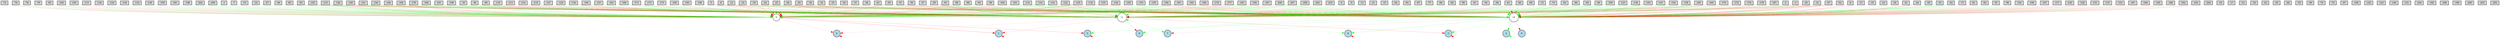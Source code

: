 digraph {
	node [fontsize=9 height=0.2 shape=circle width=0.2]
	-1 [fillcolor=lightgray shape=box style=filled]
	-2 [fillcolor=lightgray shape=box style=filled]
	-3 [fillcolor=lightgray shape=box style=filled]
	-4 [fillcolor=lightgray shape=box style=filled]
	-5 [fillcolor=lightgray shape=box style=filled]
	-6 [fillcolor=lightgray shape=box style=filled]
	-7 [fillcolor=lightgray shape=box style=filled]
	-8 [fillcolor=lightgray shape=box style=filled]
	-9 [fillcolor=lightgray shape=box style=filled]
	-10 [fillcolor=lightgray shape=box style=filled]
	-11 [fillcolor=lightgray shape=box style=filled]
	-12 [fillcolor=lightgray shape=box style=filled]
	-13 [fillcolor=lightgray shape=box style=filled]
	-14 [fillcolor=lightgray shape=box style=filled]
	-15 [fillcolor=lightgray shape=box style=filled]
	-16 [fillcolor=lightgray shape=box style=filled]
	-17 [fillcolor=lightgray shape=box style=filled]
	-18 [fillcolor=lightgray shape=box style=filled]
	-19 [fillcolor=lightgray shape=box style=filled]
	-20 [fillcolor=lightgray shape=box style=filled]
	-21 [fillcolor=lightgray shape=box style=filled]
	-22 [fillcolor=lightgray shape=box style=filled]
	-23 [fillcolor=lightgray shape=box style=filled]
	-24 [fillcolor=lightgray shape=box style=filled]
	-25 [fillcolor=lightgray shape=box style=filled]
	-26 [fillcolor=lightgray shape=box style=filled]
	-27 [fillcolor=lightgray shape=box style=filled]
	-28 [fillcolor=lightgray shape=box style=filled]
	-29 [fillcolor=lightgray shape=box style=filled]
	-30 [fillcolor=lightgray shape=box style=filled]
	-31 [fillcolor=lightgray shape=box style=filled]
	-32 [fillcolor=lightgray shape=box style=filled]
	-33 [fillcolor=lightgray shape=box style=filled]
	-34 [fillcolor=lightgray shape=box style=filled]
	-35 [fillcolor=lightgray shape=box style=filled]
	-36 [fillcolor=lightgray shape=box style=filled]
	-37 [fillcolor=lightgray shape=box style=filled]
	-38 [fillcolor=lightgray shape=box style=filled]
	-39 [fillcolor=lightgray shape=box style=filled]
	-40 [fillcolor=lightgray shape=box style=filled]
	-41 [fillcolor=lightgray shape=box style=filled]
	-42 [fillcolor=lightgray shape=box style=filled]
	-43 [fillcolor=lightgray shape=box style=filled]
	-44 [fillcolor=lightgray shape=box style=filled]
	-45 [fillcolor=lightgray shape=box style=filled]
	-46 [fillcolor=lightgray shape=box style=filled]
	-47 [fillcolor=lightgray shape=box style=filled]
	-48 [fillcolor=lightgray shape=box style=filled]
	-49 [fillcolor=lightgray shape=box style=filled]
	-50 [fillcolor=lightgray shape=box style=filled]
	-51 [fillcolor=lightgray shape=box style=filled]
	-52 [fillcolor=lightgray shape=box style=filled]
	-53 [fillcolor=lightgray shape=box style=filled]
	-54 [fillcolor=lightgray shape=box style=filled]
	-55 [fillcolor=lightgray shape=box style=filled]
	-56 [fillcolor=lightgray shape=box style=filled]
	-57 [fillcolor=lightgray shape=box style=filled]
	-58 [fillcolor=lightgray shape=box style=filled]
	-59 [fillcolor=lightgray shape=box style=filled]
	-60 [fillcolor=lightgray shape=box style=filled]
	-61 [fillcolor=lightgray shape=box style=filled]
	-62 [fillcolor=lightgray shape=box style=filled]
	-63 [fillcolor=lightgray shape=box style=filled]
	-64 [fillcolor=lightgray shape=box style=filled]
	-65 [fillcolor=lightgray shape=box style=filled]
	-66 [fillcolor=lightgray shape=box style=filled]
	-67 [fillcolor=lightgray shape=box style=filled]
	-68 [fillcolor=lightgray shape=box style=filled]
	-69 [fillcolor=lightgray shape=box style=filled]
	-70 [fillcolor=lightgray shape=box style=filled]
	-71 [fillcolor=lightgray shape=box style=filled]
	-72 [fillcolor=lightgray shape=box style=filled]
	-73 [fillcolor=lightgray shape=box style=filled]
	-74 [fillcolor=lightgray shape=box style=filled]
	-75 [fillcolor=lightgray shape=box style=filled]
	-76 [fillcolor=lightgray shape=box style=filled]
	-77 [fillcolor=lightgray shape=box style=filled]
	-78 [fillcolor=lightgray shape=box style=filled]
	-79 [fillcolor=lightgray shape=box style=filled]
	-80 [fillcolor=lightgray shape=box style=filled]
	-81 [fillcolor=lightgray shape=box style=filled]
	-82 [fillcolor=lightgray shape=box style=filled]
	-83 [fillcolor=lightgray shape=box style=filled]
	-84 [fillcolor=lightgray shape=box style=filled]
	-85 [fillcolor=lightgray shape=box style=filled]
	-86 [fillcolor=lightgray shape=box style=filled]
	-87 [fillcolor=lightgray shape=box style=filled]
	-88 [fillcolor=lightgray shape=box style=filled]
	-89 [fillcolor=lightgray shape=box style=filled]
	-90 [fillcolor=lightgray shape=box style=filled]
	-91 [fillcolor=lightgray shape=box style=filled]
	-92 [fillcolor=lightgray shape=box style=filled]
	-93 [fillcolor=lightgray shape=box style=filled]
	-94 [fillcolor=lightgray shape=box style=filled]
	-95 [fillcolor=lightgray shape=box style=filled]
	-96 [fillcolor=lightgray shape=box style=filled]
	-97 [fillcolor=lightgray shape=box style=filled]
	-98 [fillcolor=lightgray shape=box style=filled]
	-99 [fillcolor=lightgray shape=box style=filled]
	-100 [fillcolor=lightgray shape=box style=filled]
	-101 [fillcolor=lightgray shape=box style=filled]
	-102 [fillcolor=lightgray shape=box style=filled]
	-103 [fillcolor=lightgray shape=box style=filled]
	-104 [fillcolor=lightgray shape=box style=filled]
	-105 [fillcolor=lightgray shape=box style=filled]
	-106 [fillcolor=lightgray shape=box style=filled]
	-107 [fillcolor=lightgray shape=box style=filled]
	-108 [fillcolor=lightgray shape=box style=filled]
	-109 [fillcolor=lightgray shape=box style=filled]
	-110 [fillcolor=lightgray shape=box style=filled]
	-111 [fillcolor=lightgray shape=box style=filled]
	-112 [fillcolor=lightgray shape=box style=filled]
	-113 [fillcolor=lightgray shape=box style=filled]
	-114 [fillcolor=lightgray shape=box style=filled]
	-115 [fillcolor=lightgray shape=box style=filled]
	-116 [fillcolor=lightgray shape=box style=filled]
	-117 [fillcolor=lightgray shape=box style=filled]
	-118 [fillcolor=lightgray shape=box style=filled]
	-119 [fillcolor=lightgray shape=box style=filled]
	-120 [fillcolor=lightgray shape=box style=filled]
	-121 [fillcolor=lightgray shape=box style=filled]
	-122 [fillcolor=lightgray shape=box style=filled]
	-123 [fillcolor=lightgray shape=box style=filled]
	-124 [fillcolor=lightgray shape=box style=filled]
	-125 [fillcolor=lightgray shape=box style=filled]
	-126 [fillcolor=lightgray shape=box style=filled]
	-127 [fillcolor=lightgray shape=box style=filled]
	-128 [fillcolor=lightgray shape=box style=filled]
	-129 [fillcolor=lightgray shape=box style=filled]
	-130 [fillcolor=lightgray shape=box style=filled]
	-131 [fillcolor=lightgray shape=box style=filled]
	-132 [fillcolor=lightgray shape=box style=filled]
	-133 [fillcolor=lightgray shape=box style=filled]
	-134 [fillcolor=lightgray shape=box style=filled]
	-135 [fillcolor=lightgray shape=box style=filled]
	-136 [fillcolor=lightgray shape=box style=filled]
	-137 [fillcolor=lightgray shape=box style=filled]
	-138 [fillcolor=lightgray shape=box style=filled]
	-139 [fillcolor=lightgray shape=box style=filled]
	-140 [fillcolor=lightgray shape=box style=filled]
	-141 [fillcolor=lightgray shape=box style=filled]
	-142 [fillcolor=lightgray shape=box style=filled]
	-143 [fillcolor=lightgray shape=box style=filled]
	-144 [fillcolor=lightgray shape=box style=filled]
	-145 [fillcolor=lightgray shape=box style=filled]
	-146 [fillcolor=lightgray shape=box style=filled]
	-147 [fillcolor=lightgray shape=box style=filled]
	-148 [fillcolor=lightgray shape=box style=filled]
	-149 [fillcolor=lightgray shape=box style=filled]
	-150 [fillcolor=lightgray shape=box style=filled]
	-151 [fillcolor=lightgray shape=box style=filled]
	-152 [fillcolor=lightgray shape=box style=filled]
	-153 [fillcolor=lightgray shape=box style=filled]
	-154 [fillcolor=lightgray shape=box style=filled]
	-155 [fillcolor=lightgray shape=box style=filled]
	-156 [fillcolor=lightgray shape=box style=filled]
	-157 [fillcolor=lightgray shape=box style=filled]
	-158 [fillcolor=lightgray shape=box style=filled]
	-159 [fillcolor=lightgray shape=box style=filled]
	-160 [fillcolor=lightgray shape=box style=filled]
	-161 [fillcolor=lightgray shape=box style=filled]
	-162 [fillcolor=lightgray shape=box style=filled]
	-163 [fillcolor=lightgray shape=box style=filled]
	-164 [fillcolor=lightgray shape=box style=filled]
	-165 [fillcolor=lightgray shape=box style=filled]
	-166 [fillcolor=lightgray shape=box style=filled]
	-167 [fillcolor=lightgray shape=box style=filled]
	-168 [fillcolor=lightgray shape=box style=filled]
	-169 [fillcolor=lightgray shape=box style=filled]
	-170 [fillcolor=lightgray shape=box style=filled]
	-171 [fillcolor=lightgray shape=box style=filled]
	-172 [fillcolor=lightgray shape=box style=filled]
	-173 [fillcolor=lightgray shape=box style=filled]
	-174 [fillcolor=lightgray shape=box style=filled]
	-175 [fillcolor=lightgray shape=box style=filled]
	-176 [fillcolor=lightgray shape=box style=filled]
	-177 [fillcolor=lightgray shape=box style=filled]
	-178 [fillcolor=lightgray shape=box style=filled]
	-179 [fillcolor=lightgray shape=box style=filled]
	-180 [fillcolor=lightgray shape=box style=filled]
	-181 [fillcolor=lightgray shape=box style=filled]
	-182 [fillcolor=lightgray shape=box style=filled]
	-183 [fillcolor=lightgray shape=box style=filled]
	-184 [fillcolor=lightgray shape=box style=filled]
	-185 [fillcolor=lightgray shape=box style=filled]
	-186 [fillcolor=lightgray shape=box style=filled]
	-187 [fillcolor=lightgray shape=box style=filled]
	-188 [fillcolor=lightgray shape=box style=filled]
	-189 [fillcolor=lightgray shape=box style=filled]
	-190 [fillcolor=lightgray shape=box style=filled]
	-191 [fillcolor=lightgray shape=box style=filled]
	-192 [fillcolor=lightgray shape=box style=filled]
	-193 [fillcolor=lightgray shape=box style=filled]
	-194 [fillcolor=lightgray shape=box style=filled]
	-195 [fillcolor=lightgray shape=box style=filled]
	-196 [fillcolor=lightgray shape=box style=filled]
	-197 [fillcolor=lightgray shape=box style=filled]
	-198 [fillcolor=lightgray shape=box style=filled]
	-199 [fillcolor=lightgray shape=box style=filled]
	-200 [fillcolor=lightgray shape=box style=filled]
	-201 [fillcolor=lightgray shape=box style=filled]
	-202 [fillcolor=lightgray shape=box style=filled]
	-203 [fillcolor=lightgray shape=box style=filled]
	-204 [fillcolor=lightgray shape=box style=filled]
	-205 [fillcolor=lightgray shape=box style=filled]
	-206 [fillcolor=lightgray shape=box style=filled]
	-207 [fillcolor=lightgray shape=box style=filled]
	-208 [fillcolor=lightgray shape=box style=filled]
	-209 [fillcolor=lightgray shape=box style=filled]
	-210 [fillcolor=lightgray shape=box style=filled]
	0 [fillcolor=lightblue style=filled]
	1 [fillcolor=lightblue style=filled]
	2 [fillcolor=lightblue style=filled]
	3 [fillcolor=lightblue style=filled]
	4 [fillcolor=lightblue style=filled]
	5 [fillcolor=lightblue style=filled]
	6 [fillcolor=lightblue style=filled]
	7 [fillcolor=lightblue style=filled]
	8 [fillcolor=lightblue style=filled]
	9 [fillcolor=white style=filled]
	10 [fillcolor=white style=filled]
	11 [fillcolor=white style=filled]
	-116 -> 10 [color=green penwidth=0.43115085334615155 style=solid]
	-166 -> 10 [color=red penwidth=0.21855808643865599 style=solid]
	-28 -> 10 [color=red penwidth=0.23594715157851387 style=solid]
	-109 -> 10 [color=green penwidth=0.5189036376296605 style=solid]
	-130 -> 9 [color=green penwidth=0.3546002184958251 style=solid]
	-96 -> 10 [color=green penwidth=0.10737481873825179 style=solid]
	-2 -> 11 [color=green penwidth=0.3591905640877153 style=solid]
	-3 -> 10 [color=green penwidth=0.3931582451340502 style=solid]
	-59 -> 10 [color=green penwidth=0.35451907361840984 style=solid]
	-194 -> 9 [color=red penwidth=0.24054655748230816 style=solid]
	-67 -> 11 [color=green penwidth=0.4538611274748383 style=solid]
	-206 -> 11 [color=green penwidth=0.12200210723946703 style=solid]
	-206 -> 10 [color=green penwidth=0.49689569184826365 style=solid]
	-74 -> 11 [color=green penwidth=0.18911204086264935 style=solid]
	-86 -> 11 [color=red penwidth=0.12468482028660693 style=solid]
	-101 -> 10 [color=green penwidth=0.3005175053205269 style=solid]
	-126 -> 11 [color=green penwidth=0.17693996382376337 style=solid]
	10 -> 5 [color=green penwidth=0.24076882289838097 style=solid]
	-155 -> 9 [color=green penwidth=0.2071352042496676 style=solid]
	-179 -> 10 [color=red penwidth=0.3925933548954019 style=solid]
	-31 -> 11 [color=green penwidth=0.30073503869273105 style=solid]
	-109 -> 11 [color=green penwidth=0.24669744599045157 style=solid]
	-160 -> 9 [color=red penwidth=0.4965592393675883 style=solid]
	-107 -> 10 [color=green penwidth=0.49635765734026105 style=solid]
	-38 -> 9 [color=green penwidth=0.1932277481995791 style=solid]
	-92 -> 11 [color=red penwidth=0.12396782894102458 style=solid]
	-119 -> 11 [color=green penwidth=0.2750973972368942 style=solid]
	-121 -> 9 [color=green penwidth=0.329724953178479 style=solid]
	-29 -> 10 [color=green penwidth=0.26513963028784415 style=solid]
	-166 -> 9 [color=red penwidth=0.21118251439015712 style=solid]
	-121 -> 11 [color=green penwidth=0.25932715071774254 style=solid]
	-50 -> 11 [color=green penwidth=0.1376544965447111 style=solid]
	-112 -> 9 [color=red penwidth=0.11063347621262087 style=solid]
	-103 -> 11 [color=green penwidth=0.30408293276737314 style=solid]
	-85 -> 11 [color=red penwidth=0.29225342862475123 style=solid]
	-169 -> 10 [color=red penwidth=0.14853725966133008 style=solid]
	-61 -> 11 [color=green penwidth=0.28369035658024544 style=solid]
	-131 -> 10 [color=red penwidth=0.3712020451580341 style=solid]
	-76 -> 9 [color=green penwidth=0.33524815238905276 style=solid]
	-85 -> 9 [color=red penwidth=0.21257457486008935 style=solid]
	-128 -> 10 [color=red penwidth=0.21792499085225325 style=solid]
	-21 -> 11 [color=red penwidth=0.1989541559664053 style=solid]
	11 -> 6 [color=red penwidth=0.25967664027282844 style=solid]
	-46 -> 9 [color=green penwidth=0.2942540415708751 style=solid]
	-62 -> 10 [color=green penwidth=0.6370704018811763 style=solid]
	-174 -> 10 [color=green penwidth=0.30863686955017916 style=solid]
	-159 -> 9 [color=green penwidth=0.2126500626689345 style=solid]
	-197 -> 10 [color=green penwidth=0.20643354646025097 style=solid]
	5 -> 5 [color=red penwidth=0.24220233394325294 style=solid]
	-204 -> 10 [color=red penwidth=0.16023769512348923 style=solid]
	-115 -> 11 [color=red penwidth=0.2881813064919615 style=solid]
	-147 -> 10 [color=green penwidth=0.27883073935673414 style=solid]
	-66 -> 10 [color=green penwidth=0.23288674683600058 style=solid]
	-57 -> 9 [color=red penwidth=0.14109443656399373 style=solid]
	-133 -> 9 [color=green penwidth=0.17080967686050041 style=solid]
	-3 -> 11 [color=red penwidth=0.2694628222992854 style=solid]
	-27 -> 9 [color=green penwidth=0.1355721946517311 style=solid]
	-54 -> 10 [color=green penwidth=0.14892694715162524 style=solid]
	-4 -> 11 [color=green penwidth=0.2669123918185222 style=solid]
	-61 -> 10 [color=red penwidth=0.1295102642068547 style=solid]
	-179 -> 11 [color=green penwidth=0.2472477909752639 style=solid]
	-207 -> 10 [color=green penwidth=0.17320134430324843 style=solid]
	-2 -> 10 [color=green penwidth=0.14433878103774722 style=solid]
	-149 -> 11 [color=green penwidth=0.4862188236433559 style=solid]
	-160 -> 11 [color=green penwidth=0.37387291705692494 style=solid]
	-123 -> 11 [color=green penwidth=0.17800600836346503 style=solid]
	-28 -> 11 [color=red penwidth=0.30248049617941 style=solid]
	-14 -> 9 [color=green penwidth=0.13346657407843399 style=solid]
	-146 -> 11 [color=red penwidth=0.18693718035346898 style=solid]
	-59 -> 9 [color=red penwidth=0.1711021172992207 style=solid]
	-127 -> 11 [color=green penwidth=0.22519236723993744 style=solid]
	-172 -> 10 [color=red penwidth=0.10287783395550217 style=solid]
	-31 -> 10 [color=red penwidth=0.5596795719122979 style=solid]
	-170 -> 10 [color=green penwidth=0.11253187748768739 style=solid]
	-72 -> 10 [color=green penwidth=0.12091466444602442 style=solid]
	-102 -> 10 [color=red penwidth=0.12212086930877752 style=solid]
	-56 -> 9 [color=green penwidth=0.24263841399505698 style=solid]
	-81 -> 10 [color=red penwidth=0.16680747134104884 style=solid]
	-180 -> 9 [color=green penwidth=0.23367459656338838 style=solid]
	-192 -> 10 [color=green penwidth=0.15003570701884428 style=solid]
	8 -> 8 [color=red penwidth=0.2149936752794333 style=solid]
	-51 -> 9 [color=green penwidth=0.2674658539785132 style=solid]
	-155 -> 11 [color=green penwidth=0.28470604416077416 style=solid]
	-156 -> 9 [color=green penwidth=0.31543949235873764 style=solid]
	-140 -> 11 [color=red penwidth=0.44203659318660826 style=solid]
	-155 -> 10 [color=red penwidth=0.3844426677975603 style=solid]
	-9 -> 11 [color=green penwidth=0.2652607115709904 style=solid]
	-15 -> 9 [color=green penwidth=0.21413759640713464 style=solid]
	-196 -> 11 [color=green penwidth=0.24777648707847041 style=solid]
	-16 -> 9 [color=green penwidth=0.3281431151774155 style=solid]
	-56 -> 10 [color=green penwidth=0.283049800956499 style=solid]
	-58 -> 10 [color=green penwidth=0.1781688773018001 style=solid]
	-208 -> 9 [color=green penwidth=0.40454634002628664 style=solid]
	-44 -> 10 [color=red penwidth=0.5537557389105688 style=solid]
	-53 -> 10 [color=green penwidth=0.4155810646924837 style=solid]
	-175 -> 11 [color=green penwidth=0.17567585120936213 style=solid]
	-36 -> 9 [color=green penwidth=0.3418672669409706 style=solid]
	-111 -> 9 [color=green penwidth=0.16813827836721465 style=solid]
	-138 -> 11 [color=green penwidth=0.22413813107071517 style=solid]
	-101 -> 9 [color=green penwidth=0.3691508545169785 style=solid]
	-201 -> 11 [color=green penwidth=0.39181376015890146 style=solid]
	-5 -> 9 [color=red penwidth=0.17966648081949732 style=solid]
	10 -> 7 [color=red penwidth=0.13899466307256325 style=solid]
	-73 -> 9 [color=red penwidth=0.28500256471446805 style=solid]
	-157 -> 11 [color=green penwidth=0.3749115500906113 style=solid]
	-110 -> 11 [color=red penwidth=0.2839568537340499 style=solid]
	-64 -> 11 [color=green penwidth=0.12431857029558538 style=solid]
	-58 -> 11 [color=red penwidth=0.2685186631984782 style=solid]
	-136 -> 9 [color=red penwidth=0.1065438094421304 style=solid]
	-12 -> 9 [color=red penwidth=0.21951793573151712 style=solid]
	-125 -> 10 [color=green penwidth=0.21803635903653312 style=solid]
	-207 -> 11 [color=red penwidth=0.13127268581723067 style=solid]
	-50 -> 10 [color=red penwidth=0.32411412802597894 style=solid]
	-94 -> 10 [color=green penwidth=0.15802297962738668 style=solid]
	-68 -> 9 [color=red penwidth=0.31882122096616483 style=solid]
	-37 -> 10 [color=green penwidth=0.19911700767713458 style=solid]
	-185 -> 10 [color=green penwidth=0.15720633943704992 style=solid]
	-20 -> 11 [color=red penwidth=0.25902343562373265 style=solid]
	-99 -> 11 [color=green penwidth=0.3994388635607947 style=solid]
	-93 -> 11 [color=green penwidth=0.17358732010431221 style=solid]
	-139 -> 9 [color=red penwidth=0.20200122354818698 style=solid]
	-43 -> 10 [color=green penwidth=0.23059826023544452 style=solid]
	-18 -> 11 [color=green penwidth=0.14244216303571472 style=solid]
	-137 -> 10 [color=red penwidth=0.12466159899172012 style=solid]
	-183 -> 9 [color=red penwidth=0.22667030556191034 style=solid]
	-35 -> 9 [color=red penwidth=0.14767619091377948 style=solid]
	-87 -> 10 [color=green penwidth=0.16375223925867413 style=solid]
	-132 -> 9 [color=green penwidth=0.2358001780052381 style=solid]
	-65 -> 11 [color=red penwidth=0.17730959687400882 style=solid]
	-209 -> 9 [color=green penwidth=0.1988802272503444 style=solid]
	10 -> 6 [color=green penwidth=0.2139017012232018 style=solid]
	10 -> 2 [color=green penwidth=0.536882760845534 style=solid]
	-134 -> 11 [color=red penwidth=0.494799626280471 style=solid]
	-176 -> 11 [color=red penwidth=0.15217668588882255 style=solid]
	-116 -> 11 [color=green penwidth=0.38977925824440685 style=solid]
	-169 -> 11 [color=red penwidth=0.21768867922078144 style=solid]
	11 -> 11 [color=green penwidth=0.18440415015451522 style=solid]
	-112 -> 11 [color=red penwidth=0.25383153061188257 style=solid]
	-12 -> 11 [color=red penwidth=0.16461780357003253 style=solid]
	11 -> 3 [color=red penwidth=0.2922346588532394 style=solid]
	-140 -> 9 [color=red penwidth=0.21274983289407637 style=solid]
	-18 -> 9 [color=red penwidth=0.3298101220717323 style=solid]
	-191 -> 11 [color=red penwidth=0.2621983957424221 style=solid]
	-199 -> 9 [color=green penwidth=0.27398886629568786 style=solid]
	-187 -> 10 [color=red penwidth=0.18208340135827933 style=solid]
	-138 -> 10 [color=green penwidth=0.2842957870548435 style=solid]
	4 -> 4 [color=red penwidth=0.2898410879926957 style=solid]
	-5 -> 10 [color=red penwidth=0.3845574425868411 style=solid]
	-25 -> 11 [color=green penwidth=0.1919119472281497 style=solid]
	-98 -> 10 [color=green penwidth=0.2873216116482059 style=solid]
	-35 -> 10 [color=green penwidth=0.185328139860178 style=solid]
	-101 -> 11 [color=green penwidth=0.13746146167213635 style=solid]
	-84 -> 11 [color=green penwidth=0.4733943924134699 style=solid]
	-30 -> 10 [color=red penwidth=0.11682505962587711 style=solid]
	-122 -> 10 [color=red penwidth=0.23234484532029898 style=solid]
	-83 -> 10 [color=red penwidth=0.343721300809011 style=solid]
	-94 -> 11 [color=green penwidth=0.31301448308263846 style=solid]
	-83 -> 11 [color=green penwidth=0.19693108155531586 style=solid]
	-141 -> 11 [color=green penwidth=0.3633436732250601 style=solid]
	-197 -> 9 [color=green penwidth=0.2510869461408931 style=solid]
	-158 -> 10 [color=red penwidth=0.19786600792096404 style=solid]
	-125 -> 9 [color=red penwidth=0.6245379337886662 style=solid]
	-6 -> 10 [color=red penwidth=0.31702124680717625 style=solid]
	-5 -> 11 [color=red penwidth=0.21360615117816187 style=solid]
	-30 -> 11 [color=red penwidth=0.21655251965913835 style=solid]
	-161 -> 10 [color=green penwidth=0.41484741974287065 style=solid]
	-49 -> 10 [color=green penwidth=0.1435105207490651 style=solid]
	-154 -> 10 [color=green penwidth=0.21090658873481583 style=solid]
	-8 -> 9 [color=green penwidth=0.2528847975223295 style=solid]
	-18 -> 10 [color=red penwidth=0.3093581145435531 style=solid]
	-144 -> 11 [color=red penwidth=0.16845240661172178 style=solid]
	-162 -> 10 [color=red penwidth=0.374335650680626 style=solid]
	-69 -> 10 [color=green penwidth=0.11752395670305656 style=solid]
	-29 -> 9 [color=red penwidth=0.19680166371277685 style=solid]
	-80 -> 11 [color=red penwidth=0.45071490513097645 style=solid]
	-99 -> 10 [color=green penwidth=0.43359092070633876 style=solid]
	-135 -> 9 [color=red penwidth=0.30238777080164736 style=solid]
	-193 -> 10 [color=red penwidth=0.3129805376664171 style=solid]
	-32 -> 9 [color=green penwidth=0.37688763240964085 style=solid]
	9 -> 5 [color=red penwidth=0.2926423933316672 style=solid]
	-177 -> 10 [color=green penwidth=0.3687507545563953 style=solid]
	11 -> 1 [color=red penwidth=0.193077703130407 style=solid]
	-177 -> 9 [color=red penwidth=0.18822434855538853 style=solid]
	-162 -> 9 [color=green penwidth=0.1998319284194584 style=solid]
	-154 -> 11 [color=red penwidth=0.24458636781894738 style=solid]
	-54 -> 11 [color=green penwidth=0.2235697073814517 style=solid]
	-167 -> 10 [color=red penwidth=0.27488456682524237 style=solid]
	-72 -> 11 [color=red penwidth=0.10541134042491718 style=solid]
	-33 -> 11 [color=red penwidth=0.2185985339808575 style=solid]
	-172 -> 11 [color=red penwidth=0.17035117307494968 style=solid]
	-124 -> 9 [color=red penwidth=0.13619592091571195 style=solid]
	-121 -> 10 [color=green penwidth=0.14486414708416656 style=solid]
	-39 -> 11 [color=green penwidth=0.3328680150924016 style=solid]
	-144 -> 9 [color=red penwidth=0.10576351784456127 style=solid]
	-32 -> 10 [color=red penwidth=0.10990928098371495 style=solid]
	-100 -> 10 [color=red penwidth=0.19441493365543155 style=solid]
	-74 -> 10 [color=green penwidth=0.40378450492732476 style=solid]
	11 -> 8 [color=green penwidth=0.15381673985400857 style=solid]
	-11 -> 10 [color=red penwidth=0.32112206464334847 style=solid]
	-51 -> 10 [color=red penwidth=0.41042691127421127 style=solid]
	-129 -> 11 [color=red penwidth=0.10405492328894358 style=solid]
	-69 -> 11 [color=green penwidth=0.3358305679623531 style=solid]
	-50 -> 9 [color=red penwidth=0.4365347834990919 style=solid]
	-145 -> 10 [color=green penwidth=0.6392142251978473 style=solid]
	-206 -> 9 [color=red penwidth=0.2685249146661499 style=solid]
	-68 -> 10 [color=green penwidth=0.202165634740662 style=solid]
	-165 -> 10 [color=green penwidth=0.5573179412672695 style=solid]
	-38 -> 10 [color=red penwidth=0.21194321723970022 style=solid]
	-176 -> 10 [color=red penwidth=0.18887284933662407 style=solid]
	-40 -> 11 [color=red penwidth=0.3070440238175347 style=solid]
	-118 -> 9 [color=red penwidth=0.1535415243609205 style=solid]
	-7 -> 9 [color=red penwidth=0.20572487127708017 style=solid]
	-96 -> 9 [color=red penwidth=0.16802664860101507 style=solid]
	-122 -> 11 [color=red penwidth=0.3479142999560659 style=solid]
	-90 -> 11 [color=red penwidth=0.2156466866300522 style=solid]
	-112 -> 10 [color=green penwidth=0.30663340751710777 style=solid]
	9 -> 4 [color=red penwidth=0.17627742125668072 style=solid]
	-100 -> 9 [color=red penwidth=0.24386293358670216 style=solid]
	-47 -> 10 [color=red penwidth=0.3833760102137056 style=solid]
	10 -> 8 [color=green penwidth=0.30743759766955725 style=solid]
	-26 -> 10 [color=green penwidth=0.30170436832779834 style=solid]
	-77 -> 11 [color=green penwidth=0.43396283641708056 style=solid]
	-36 -> 10 [color=red penwidth=0.14107689257227793 style=solid]
	-202 -> 9 [color=green penwidth=0.372481299089774 style=solid]
	11 -> 4 [color=red penwidth=0.14837631431494652 style=solid]
	-165 -> 11 [color=red penwidth=0.2679038850463925 style=solid]
	-47 -> 11 [color=red penwidth=0.16936393052187151 style=solid]
	-210 -> 11 [color=red penwidth=0.2798337329901385 style=solid]
	-135 -> 10 [color=red penwidth=0.315030550145192 style=solid]
	-126 -> 9 [color=red penwidth=0.33355984974995 style=solid]
	-105 -> 9 [color=red penwidth=0.2993624490460466 style=solid]
	-186 -> 10 [color=red penwidth=0.3256849027529929 style=solid]
	-86 -> 10 [color=green penwidth=0.1910824042673992 style=solid]
	-63 -> 10 [color=red penwidth=0.12689428279099074 style=solid]
	-28 -> 9 [color=green penwidth=0.19159056996075857 style=solid]
	-194 -> 10 [color=red penwidth=0.18633411510533937 style=solid]
	-57 -> 10 [color=green penwidth=0.22705600121775404 style=solid]
	-104 -> 9 [color=green penwidth=0.18614903804203065 style=solid]
	-92 -> 10 [color=red penwidth=0.15765932936691743 style=solid]
	-168 -> 11 [color=green penwidth=0.5573627819937965 style=solid]
	-41 -> 10 [color=red penwidth=0.23258803005287343 style=solid]
	-132 -> 10 [color=red penwidth=0.29658140794591964 style=solid]
	-12 -> 10 [color=green penwidth=0.2816085088819762 style=solid]
	-88 -> 9 [color=red penwidth=0.21709083073054125 style=solid]
	-170 -> 11 [color=green penwidth=0.40235533571086624 style=solid]
	-147 -> 11 [color=green penwidth=0.25087383709847094 style=solid]
	-114 -> 11 [color=red penwidth=0.4105761134159379 style=solid]
	-13 -> 11 [color=green penwidth=0.16221835117475525 style=solid]
	11 -> 7 [color=green penwidth=0.22613340431279924 style=solid]
	-171 -> 11 [color=red penwidth=0.4584052648283736 style=solid]
	-14 -> 10 [color=red penwidth=0.1485253810730764 style=solid]
	-103 -> 9 [color=green penwidth=0.4025108653124363 style=solid]
	-136 -> 11 [color=green penwidth=0.22812735672888734 style=solid]
	-93 -> 9 [color=green penwidth=0.27194352835674585 style=solid]
	-173 -> 11 [color=green penwidth=0.3461599003087401 style=solid]
	-150 -> 11 [color=green penwidth=0.23547906977429686 style=solid]
	-25 -> 9 [color=green penwidth=0.14882673184806608 style=solid]
	-199 -> 11 [color=green penwidth=0.17555027916058946 style=solid]
	-8 -> 10 [color=green penwidth=0.4041593080125563 style=solid]
	-39 -> 9 [color=green penwidth=0.1941624659891146 style=solid]
	-153 -> 9 [color=green penwidth=0.11430645006760817 style=solid]
	-79 -> 9 [color=red penwidth=0.13080423710778816 style=solid]
	-71 -> 10 [color=green penwidth=0.28517041660059483 style=solid]
	-177 -> 11 [color=red penwidth=0.13559133404043697 style=solid]
	-122 -> 9 [color=green penwidth=0.20973623111655906 style=solid]
	-63 -> 11 [color=green penwidth=0.27586745925329303 style=solid]
	-123 -> 10 [color=green penwidth=0.33859601715259485 style=solid]
	-115 -> 9 [color=green penwidth=0.5703367133209201 style=solid]
	-152 -> 10 [color=green penwidth=0.30296693603409863 style=solid]
	-63 -> 9 [color=green penwidth=0.15884960180636498 style=solid]
	-113 -> 11 [color=red penwidth=0.1816348551814711 style=solid]
	-153 -> 10 [color=green penwidth=0.11421969373783604 style=solid]
	-19 -> 10 [color=red penwidth=0.1638739485640453 style=solid]
	10 -> 3 [color=green penwidth=0.2060060703062944 style=solid]
	-198 -> 9 [color=green penwidth=0.25793499592015745 style=solid]
	-141 -> 9 [color=green penwidth=0.3940055074914839 style=solid]
	-161 -> 9 [color=green penwidth=0.6679739972965025 style=solid]
	-174 -> 9 [color=green penwidth=0.19056758527953077 style=solid]
	-208 -> 10 [color=green penwidth=0.14091562192183443 style=solid]
	-95 -> 9 [color=red penwidth=0.31337130145310327 style=solid]
	-156 -> 10 [color=red penwidth=0.46856093763587225 style=solid]
	-125 -> 11 [color=green penwidth=0.16616360555201062 style=solid]
	-190 -> 11 [color=red penwidth=0.3649185279013172 style=solid]
	-106 -> 10 [color=red penwidth=0.20559862759618158 style=solid]
	-117 -> 10 [color=red penwidth=0.16573117567801848 style=solid]
	9 -> 1 [color=red penwidth=0.38913061279666383 style=solid]
	-89 -> 11 [color=green penwidth=0.25990096746599767 style=solid]
	-20 -> 10 [color=red penwidth=0.3198589874787772 style=solid]
	-52 -> 11 [color=red penwidth=0.3977548505171673 style=solid]
	-24 -> 9 [color=green penwidth=0.4145516067173921 style=solid]
	-145 -> 11 [color=red penwidth=0.11786485020121386 style=solid]
	-30 -> 9 [color=red penwidth=0.21623505627452516 style=solid]
	-163 -> 11 [color=green penwidth=0.10453599785221476 style=solid]
	-80 -> 9 [color=green penwidth=0.3300827220680299 style=solid]
	-116 -> 9 [color=green penwidth=0.4277532527184428 style=solid]
	-136 -> 10 [color=green penwidth=0.2591221565016115 style=solid]
	-43 -> 9 [color=red penwidth=0.10411326146854534 style=solid]
	-191 -> 9 [color=green penwidth=0.11708390841810082 style=solid]
	-120 -> 10 [color=red penwidth=0.33435998029215397 style=solid]
	-195 -> 11 [color=green penwidth=0.12692211425098315 style=solid]
	-25 -> 10 [color=green penwidth=0.350636540800632 style=solid]
	-78 -> 9 [color=green penwidth=0.1942355549479664 style=solid]
	-66 -> 11 [color=red penwidth=0.436515573631879 style=solid]
	-187 -> 11 [color=red penwidth=0.13463288395168813 style=solid]
	-174 -> 11 [color=green penwidth=0.10198286439002639 style=solid]
	-37 -> 9 [color=red penwidth=0.285721630953383 style=solid]
	-150 -> 10 [color=green penwidth=0.34721137225455095 style=solid]
	-68 -> 11 [color=red penwidth=0.10943457938858557 style=solid]
	-146 -> 9 [color=red penwidth=0.21183590915206302 style=solid]
	-24 -> 10 [color=red penwidth=0.402592330972779 style=solid]
	3 -> 3 [color=red penwidth=0.32567900102454805 style=solid]
	-59 -> 11 [color=red penwidth=0.5088074020214325 style=solid]
	10 -> 0 [color=red penwidth=0.2691891067649209 style=solid]
	-40 -> 9 [color=red penwidth=0.15961945160349056 style=solid]
	-178 -> 11 [color=green penwidth=0.23743085884285706 style=solid]
	-181 -> 9 [color=green penwidth=0.2201941207292049 style=solid]
	-82 -> 10 [color=red penwidth=0.1707650100648352 style=solid]
	1 -> 1 [color=red penwidth=0.28735289736269254 style=solid]
	-52 -> 10 [color=green penwidth=0.21191463432309193 style=solid]
	-1 -> 9 [color=red penwidth=0.10263698708985716 style=solid]
	-37 -> 11 [color=green penwidth=0.17092495309839745 style=solid]
	-88 -> 10 [color=red penwidth=0.265077963550573 style=solid]
	-184 -> 10 [color=red penwidth=0.3047706728036773 style=solid]
	-91 -> 11 [color=green penwidth=0.2094067790410046 style=solid]
	-183 -> 10 [color=red penwidth=0.1543630859678184 style=solid]
	-207 -> 9 [color=green penwidth=0.15883508745931502 style=solid]
	-180 -> 11 [color=green penwidth=0.2597415979340728 style=solid]
	-158 -> 11 [color=green penwidth=0.45331581633115714 style=solid]
	-92 -> 9 [color=green penwidth=0.12449293379585909 style=solid]
	-178 -> 9 [color=green penwidth=0.1938289422221433 style=solid]
	-22 -> 10 [color=red penwidth=0.12145903244410727 style=solid]
	2 -> 2 [color=green penwidth=0.3219957251064395 style=solid]
	-8 -> 11 [color=red penwidth=0.23501384495258487 style=solid]
	-150 -> 9 [color=green penwidth=0.2051182882193078 style=solid]
}
